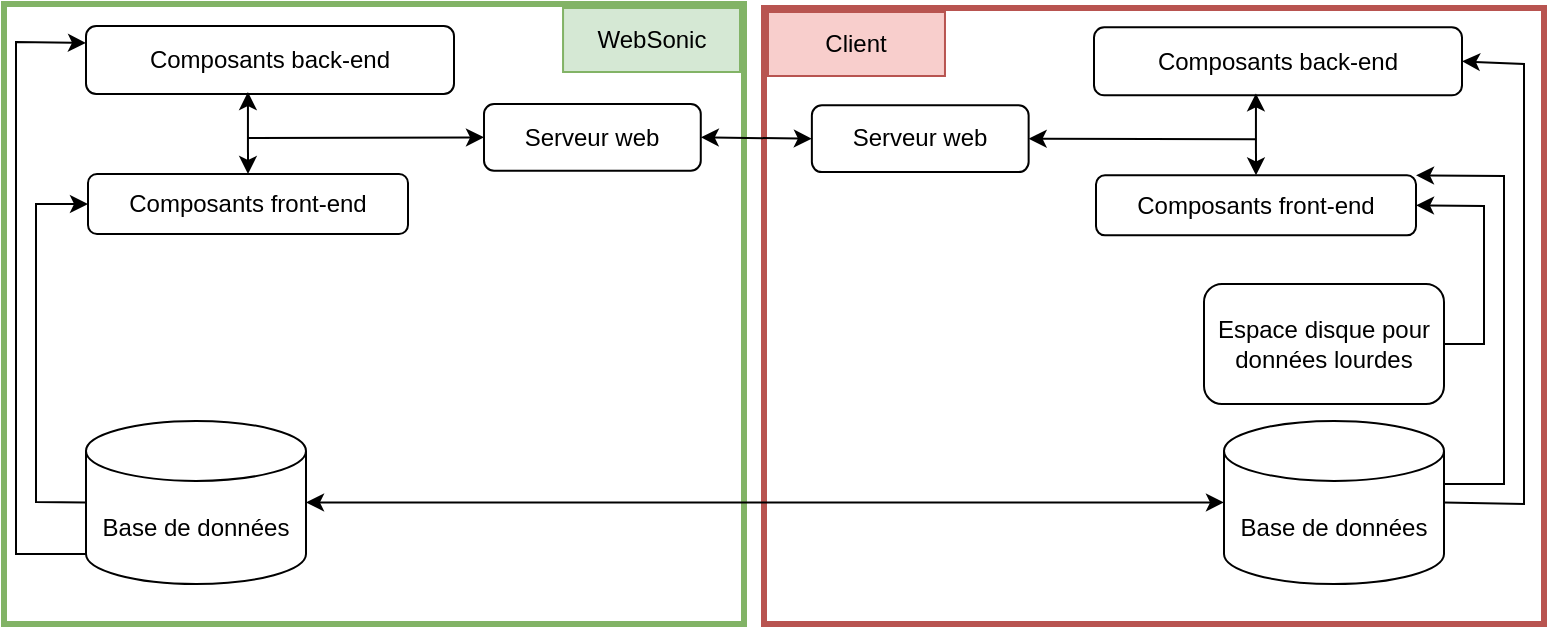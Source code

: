 <mxfile version="22.1.4" type="github">
  <diagram name="Page-1" id="C_ZBUsKCrzRcflvogzkr">
    <mxGraphModel dx="1434" dy="726" grid="1" gridSize="10" guides="1" tooltips="1" connect="1" arrows="1" fold="1" page="1" pageScale="1" pageWidth="827" pageHeight="1169" math="0" shadow="0">
      <root>
        <mxCell id="0" />
        <mxCell id="1" parent="0" />
        <mxCell id="jJ9D6p4_kzQGkJoYWFX0-3" value="" style="rounded=0;whiteSpace=wrap;html=1;fillColor=none;strokeColor=#b85450;strokeWidth=3;" parent="1" vertex="1">
          <mxGeometry x="400" y="32" width="390" height="308" as="geometry" />
        </mxCell>
        <mxCell id="q27LmW4uRz-Amyi7C36D-26" value="" style="rounded=0;whiteSpace=wrap;html=1;fillColor=none;strokeColor=#82b366;strokeWidth=3;" parent="1" vertex="1">
          <mxGeometry x="20" y="30" width="370" height="310" as="geometry" />
        </mxCell>
        <mxCell id="q27LmW4uRz-Amyi7C36D-27" value="WebSonic" style="rounded=0;whiteSpace=wrap;html=1;fillColor=#d5e8d4;strokeColor=#82b366;" parent="1" vertex="1">
          <mxGeometry x="299.519" y="32" width="88.484" height="32" as="geometry" />
        </mxCell>
        <mxCell id="q27LmW4uRz-Amyi7C36D-18" value="Composants front-end" style="rounded=1;whiteSpace=wrap;html=1;" parent="1" vertex="1">
          <mxGeometry x="62" y="115" width="160" height="30" as="geometry" />
        </mxCell>
        <mxCell id="q27LmW4uRz-Amyi7C36D-19" value="Composants back-end" style="rounded=1;whiteSpace=wrap;html=1;" parent="1" vertex="1">
          <mxGeometry x="61" y="41" width="184" height="34" as="geometry" />
        </mxCell>
        <mxCell id="q27LmW4uRz-Amyi7C36D-28" value="" style="endArrow=classic;startArrow=classic;html=1;rounded=0;exitX=0.5;exitY=0;exitDx=0;exitDy=0;entryX=0.44;entryY=0.971;entryDx=0;entryDy=0;entryPerimeter=0;" parent="1" source="q27LmW4uRz-Amyi7C36D-18" target="q27LmW4uRz-Amyi7C36D-19" edge="1">
          <mxGeometry width="50" height="50" relative="1" as="geometry">
            <mxPoint x="456" y="245" as="sourcePoint" />
            <mxPoint x="506" y="195" as="targetPoint" />
          </mxGeometry>
        </mxCell>
        <mxCell id="fgNDAEqa44rRf3r6Z8Rh-18" value="" style="endArrow=classic;html=1;rounded=0;entryX=0;entryY=0.5;entryDx=0;entryDy=0;" parent="1" target="fgNDAEqa44rRf3r6Z8Rh-17" edge="1">
          <mxGeometry width="50" height="50" relative="1" as="geometry">
            <mxPoint x="142" y="97" as="sourcePoint" />
            <mxPoint x="552.004" y="94.305" as="targetPoint" />
          </mxGeometry>
        </mxCell>
        <mxCell id="fgNDAEqa44rRf3r6Z8Rh-19" value="" style="endArrow=none;html=1;rounded=0;endFill=0;startArrow=classic;startFill=1;exitX=0;exitY=0.25;exitDx=0;exitDy=0;entryX=0;entryY=1;entryDx=0;entryDy=-15;entryPerimeter=0;" parent="1" source="q27LmW4uRz-Amyi7C36D-19" target="fgNDAEqa44rRf3r6Z8Rh-16" edge="1">
          <mxGeometry width="50" height="50" relative="1" as="geometry">
            <mxPoint x="57" y="48" as="sourcePoint" />
            <mxPoint x="256" y="194.55" as="targetPoint" />
            <Array as="points">
              <mxPoint x="26" y="49" />
              <mxPoint x="26" y="305" />
            </Array>
          </mxGeometry>
        </mxCell>
        <mxCell id="vTtZLRvxT9cgvSloDH-Z-5" value="" style="endArrow=classic;html=1;rounded=0;exitX=1;exitY=0.5;exitDx=0;exitDy=0;entryX=1;entryY=0.5;entryDx=0;entryDy=0;" parent="1" source="vTtZLRvxT9cgvSloDH-Z-4" target="zJHw0Z3n3MdNYGoxypgy-1" edge="1">
          <mxGeometry width="50" height="50" relative="1" as="geometry">
            <mxPoint x="410" y="291" as="sourcePoint" />
            <mxPoint x="460" y="241" as="targetPoint" />
            <Array as="points">
              <mxPoint x="760" y="200" />
              <mxPoint x="760" y="131" />
            </Array>
          </mxGeometry>
        </mxCell>
        <mxCell id="fgNDAEqa44rRf3r6Z8Rh-16" value="Base de données" style="shape=cylinder3;whiteSpace=wrap;html=1;boundedLbl=1;backgroundOutline=1;size=15;" parent="1" vertex="1">
          <mxGeometry x="61" y="238.45" width="110" height="81.55" as="geometry" />
        </mxCell>
        <mxCell id="vTtZLRvxT9cgvSloDH-Z-4" value="Espace disque pour données lourdes" style="rounded=1;whiteSpace=wrap;html=1;" parent="1" vertex="1">
          <mxGeometry x="620" y="170" width="120" height="60" as="geometry" />
        </mxCell>
        <mxCell id="fgNDAEqa44rRf3r6Z8Rh-17" value="&lt;div&gt;Serveur web&lt;/div&gt;" style="rounded=1;whiteSpace=wrap;html=1;" parent="1" vertex="1">
          <mxGeometry x="260.004" y="80" width="108.384" height="33.37" as="geometry" />
        </mxCell>
        <mxCell id="jJ9D6p4_kzQGkJoYWFX0-1" value="Base de données" style="shape=cylinder3;whiteSpace=wrap;html=1;boundedLbl=1;backgroundOutline=1;size=15;" parent="1" vertex="1">
          <mxGeometry x="630" y="238.45" width="110" height="81.55" as="geometry" />
        </mxCell>
        <mxCell id="jJ9D6p4_kzQGkJoYWFX0-2" value="" style="endArrow=none;html=1;rounded=0;endFill=0;startArrow=classic;startFill=1;exitX=1;exitY=0.5;exitDx=0;exitDy=0;entryX=1;entryY=0.5;entryDx=0;entryDy=0;entryPerimeter=0;" parent="1" target="jJ9D6p4_kzQGkJoYWFX0-1" edge="1" source="zJHw0Z3n3MdNYGoxypgy-2">
          <mxGeometry width="50" height="50" relative="1" as="geometry">
            <mxPoint x="63" y="59" as="sourcePoint" />
            <mxPoint x="452" y="215.55" as="targetPoint" />
            <Array as="points">
              <mxPoint x="780" y="60" />
              <mxPoint x="780" y="280" />
            </Array>
          </mxGeometry>
        </mxCell>
        <mxCell id="jJ9D6p4_kzQGkJoYWFX0-4" value="Client" style="rounded=0;whiteSpace=wrap;html=1;fillColor=#f8cecc;strokeColor=#b85450;" parent="1" vertex="1">
          <mxGeometry x="401.999" y="34" width="88.484" height="32" as="geometry" />
        </mxCell>
        <mxCell id="zJHw0Z3n3MdNYGoxypgy-1" value="Composants front-end" style="rounded=1;whiteSpace=wrap;html=1;" vertex="1" parent="1">
          <mxGeometry x="566.0" y="115.68" width="160" height="30" as="geometry" />
        </mxCell>
        <mxCell id="zJHw0Z3n3MdNYGoxypgy-2" value="Composants back-end" style="rounded=1;whiteSpace=wrap;html=1;" vertex="1" parent="1">
          <mxGeometry x="565.0" y="41.68" width="184" height="34" as="geometry" />
        </mxCell>
        <mxCell id="zJHw0Z3n3MdNYGoxypgy-3" value="" style="endArrow=classic;startArrow=classic;html=1;rounded=0;exitX=0.5;exitY=0;exitDx=0;exitDy=0;entryX=0.44;entryY=0.971;entryDx=0;entryDy=0;entryPerimeter=0;" edge="1" parent="1" source="zJHw0Z3n3MdNYGoxypgy-1" target="zJHw0Z3n3MdNYGoxypgy-2">
          <mxGeometry width="50" height="50" relative="1" as="geometry">
            <mxPoint x="960.0" y="245.68" as="sourcePoint" />
            <mxPoint x="1010.0" y="195.68" as="targetPoint" />
          </mxGeometry>
        </mxCell>
        <mxCell id="zJHw0Z3n3MdNYGoxypgy-4" value="" style="endArrow=classic;html=1;rounded=0;entryX=1;entryY=0.5;entryDx=0;entryDy=0;" edge="1" parent="1" target="zJHw0Z3n3MdNYGoxypgy-5">
          <mxGeometry width="50" height="50" relative="1" as="geometry">
            <mxPoint x="646.0" y="97.68" as="sourcePoint" />
            <mxPoint x="533.93" y="76.68" as="targetPoint" />
          </mxGeometry>
        </mxCell>
        <mxCell id="zJHw0Z3n3MdNYGoxypgy-5" value="&lt;div&gt;Serveur web&lt;/div&gt;" style="rounded=1;whiteSpace=wrap;html=1;" vertex="1" parent="1">
          <mxGeometry x="423.934" y="80.68" width="108.384" height="33.37" as="geometry" />
        </mxCell>
        <mxCell id="zJHw0Z3n3MdNYGoxypgy-6" value="" style="endArrow=none;html=1;rounded=0;endFill=0;startArrow=classic;startFill=1;exitX=1;exitY=0;exitDx=0;exitDy=0;" edge="1" parent="1" source="zJHw0Z3n3MdNYGoxypgy-1">
          <mxGeometry width="50" height="50" relative="1" as="geometry">
            <mxPoint x="759" y="69" as="sourcePoint" />
            <mxPoint x="740" y="270" as="targetPoint" />
            <Array as="points">
              <mxPoint x="770" y="116" />
              <mxPoint x="770" y="270" />
            </Array>
          </mxGeometry>
        </mxCell>
        <mxCell id="zJHw0Z3n3MdNYGoxypgy-7" value="" style="endArrow=none;html=1;rounded=0;endFill=0;startArrow=classic;startFill=1;exitX=0;exitY=0.5;exitDx=0;exitDy=0;entryX=0;entryY=0.5;entryDx=0;entryDy=0;entryPerimeter=0;" edge="1" parent="1" source="q27LmW4uRz-Amyi7C36D-18" target="fgNDAEqa44rRf3r6Z8Rh-16">
          <mxGeometry width="50" height="50" relative="1" as="geometry">
            <mxPoint x="71" y="60" as="sourcePoint" />
            <mxPoint x="71" y="315" as="targetPoint" />
            <Array as="points">
              <mxPoint x="36" y="130" />
              <mxPoint x="36" y="279" />
            </Array>
          </mxGeometry>
        </mxCell>
        <mxCell id="zJHw0Z3n3MdNYGoxypgy-8" value="" style="endArrow=classic;startArrow=classic;html=1;rounded=0;exitX=1;exitY=0.5;exitDx=0;exitDy=0;exitPerimeter=0;entryX=0;entryY=0.5;entryDx=0;entryDy=0;entryPerimeter=0;" edge="1" parent="1" source="fgNDAEqa44rRf3r6Z8Rh-16" target="jJ9D6p4_kzQGkJoYWFX0-1">
          <mxGeometry width="50" height="50" relative="1" as="geometry">
            <mxPoint x="390" y="310" as="sourcePoint" />
            <mxPoint x="440" y="260" as="targetPoint" />
          </mxGeometry>
        </mxCell>
        <mxCell id="zJHw0Z3n3MdNYGoxypgy-9" value="" style="endArrow=classic;startArrow=classic;html=1;rounded=0;exitX=1;exitY=0.5;exitDx=0;exitDy=0;entryX=0;entryY=0.5;entryDx=0;entryDy=0;" edge="1" parent="1" source="fgNDAEqa44rRf3r6Z8Rh-17" target="zJHw0Z3n3MdNYGoxypgy-5">
          <mxGeometry width="50" height="50" relative="1" as="geometry">
            <mxPoint x="181" y="289" as="sourcePoint" />
            <mxPoint x="640" y="289" as="targetPoint" />
          </mxGeometry>
        </mxCell>
      </root>
    </mxGraphModel>
  </diagram>
</mxfile>
